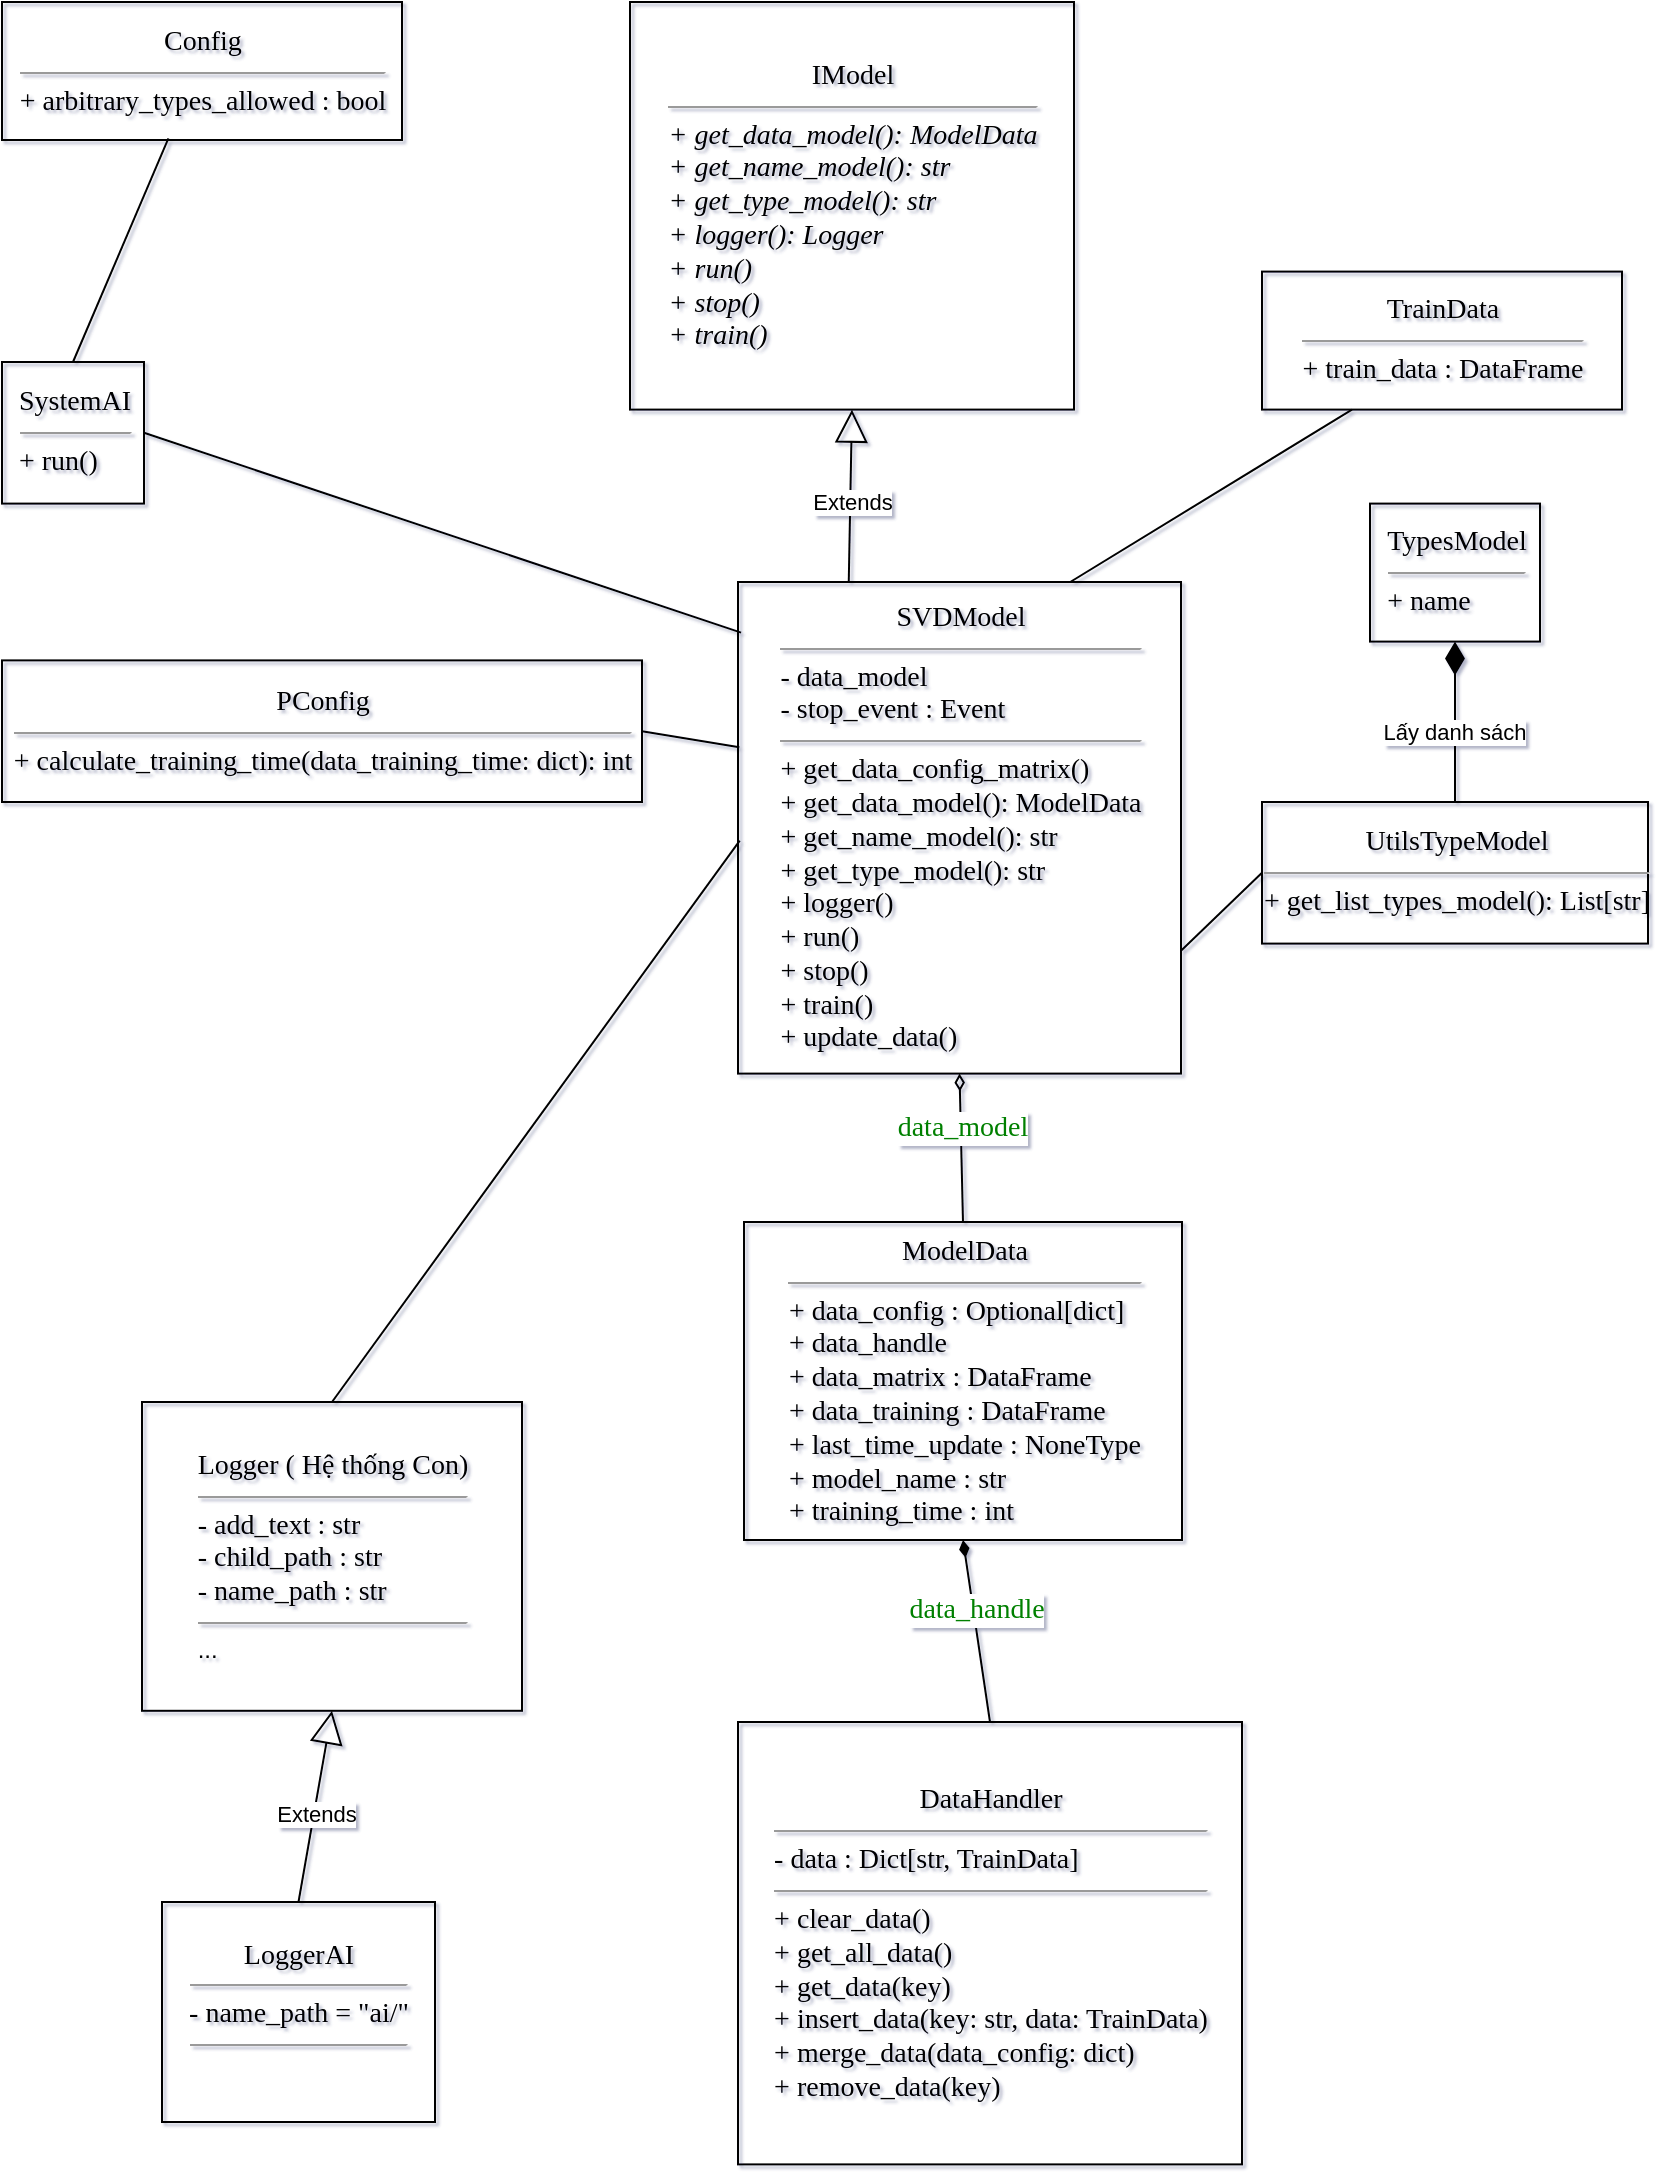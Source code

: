 <mxfile>
    <diagram id="DC99Lzol3jvFANDa86ud" name="Page-1">
        <mxGraphModel dx="890" dy="1800" grid="1" gridSize="10" guides="1" tooltips="1" connect="1" arrows="1" fold="1" page="1" pageScale="1" pageWidth="850" pageHeight="1100" math="0" shadow="1">
            <root>
                <mxCell id="0"/>
                <mxCell id="1" parent="0"/>
                <mxCell id="node1" value="&lt;font style=&quot;font-size: 14.0px;&quot; face=&quot;Times New Roman,serif&quot; color=&quot;#000000&quot;&gt;Config&lt;/font&gt;&lt;hr size=&quot;1&quot;&gt;&lt;div style=&quot;text-align: left;&quot;&gt;&lt;font style=&quot;font-size: 14.0px;&quot; face=&quot;Times New Roman,serif&quot; color=&quot;#000000&quot;&gt;+ arbitrary_types_allowed : bool&lt;/font&gt;&lt;/div&gt;" style="verticalAlign=middle;html=1;rounded=0;labelBackgroundColor=none;strokeColor=black;fillColor=none;strokeWidth=1;dashed=0;" parent="1" vertex="1">
                    <mxGeometry y="-1100" width="200" height="69" as="geometry"/>
                </mxCell>
                <mxCell id="node2" value="&lt;font style=&quot;font-size: 14.0px;&quot; face=&quot;Times New Roman,serif&quot; color=&quot;#000000&quot;&gt;DataHandler&lt;/font&gt;&lt;hr size=&quot;1&quot;&gt;&lt;div style=&quot;text-align: left;&quot;&gt;&lt;font style=&quot;font-size: 14.0px;&quot; face=&quot;Times New Roman,serif&quot; color=&quot;#000000&quot;&gt;- data : Dict[str, TrainData]&lt;/font&gt;&lt;/div&gt;&lt;hr size=&quot;1&quot;&gt;&lt;div&gt;&lt;div style=&quot;text-align: left;&quot;&gt;&lt;span style=&quot;font-size: 14px; font-family: &amp;quot;Times New Roman&amp;quot;, serif; background-color: initial;&quot;&gt;+ clear_data()&lt;/span&gt;&lt;/div&gt;&lt;font style=&quot;font-size: 14.0px;&quot; face=&quot;Times New Roman,serif&quot; color=&quot;#000000&quot;&gt;&lt;div style=&quot;text-align: left;&quot;&gt;&lt;span style=&quot;background-color: initial;&quot;&gt;+&lt;/span&gt;&lt;span style=&quot;background-color: initial;&quot;&gt;&amp;nbsp;&lt;/span&gt;&lt;span style=&quot;background-color: initial;&quot;&gt;get_all_data()&lt;/span&gt;&lt;/div&gt;&lt;/font&gt;&lt;font style=&quot;font-size: 14.0px;&quot; face=&quot;Times New Roman,serif&quot; color=&quot;#000000&quot;&gt;&lt;div style=&quot;text-align: left;&quot;&gt;&lt;span style=&quot;background-color: initial;&quot;&gt;+&lt;/span&gt;&lt;span style=&quot;background-color: initial;&quot;&gt;&amp;nbsp;&lt;/span&gt;&lt;span style=&quot;background-color: initial;&quot;&gt;get_data(key)&lt;/span&gt;&lt;/div&gt;&lt;/font&gt;&lt;font style=&quot;font-size: 14.0px;&quot; face=&quot;Times New Roman,serif&quot; color=&quot;#000000&quot;&gt;&lt;div style=&quot;text-align: left;&quot;&gt;&lt;span style=&quot;background-color: initial;&quot;&gt;+&lt;/span&gt;&lt;span style=&quot;background-color: initial;&quot;&gt;&amp;nbsp;&lt;/span&gt;&lt;span style=&quot;background-color: initial;&quot;&gt;insert_data(key: str, data: TrainData)&lt;/span&gt;&lt;/div&gt;&lt;/font&gt;&lt;font style=&quot;font-size: 14.0px;&quot; face=&quot;Times New Roman,serif&quot; color=&quot;#000000&quot;&gt;&lt;div style=&quot;text-align: left;&quot;&gt;&lt;span style=&quot;background-color: initial;&quot;&gt;+&lt;/span&gt;&lt;span style=&quot;background-color: initial;&quot;&gt;&amp;nbsp;&lt;/span&gt;&lt;span style=&quot;background-color: initial;&quot;&gt;merge_data(data_config: dict)&lt;/span&gt;&lt;/div&gt;&lt;/font&gt;&lt;font style=&quot;font-size: 14.0px;&quot; face=&quot;Times New Roman,serif&quot; color=&quot;#000000&quot;&gt;&lt;div style=&quot;text-align: left;&quot;&gt;&lt;span style=&quot;background-color: initial;&quot;&gt;+&lt;/span&gt;&lt;span style=&quot;background-color: initial;&quot;&gt;&amp;nbsp;&lt;/span&gt;&lt;span style=&quot;background-color: initial;&quot;&gt;remove_data(key)&lt;/span&gt;&lt;/div&gt;&lt;/font&gt;&lt;/div&gt;" style="verticalAlign=middle;html=1;rounded=0;labelBackgroundColor=none;strokeColor=black;fillColor=none;strokeWidth=1;dashed=0;" parent="1" vertex="1">
                    <mxGeometry x="368" y="-240" width="252" height="221.2" as="geometry"/>
                </mxCell>
                <mxCell id="node3" value="&lt;font style=&quot;font-size: 14.0px;&quot; face=&quot;Times New Roman,serif&quot; color=&quot;#000000&quot;&gt;ModelData&lt;/font&gt;&lt;hr size=&quot;1&quot;&gt;&lt;div&gt;&lt;div style=&quot;text-align: left;&quot;&gt;&lt;span style=&quot;font-family: &amp;quot;Times New Roman&amp;quot;, serif; font-size: 14px; background-color: initial;&quot;&gt;+&lt;/span&gt;&lt;span style=&quot;font-family: &amp;quot;Times New Roman&amp;quot;, serif; font-size: 14px; background-color: initial;&quot;&gt;&amp;nbsp;&lt;/span&gt;&lt;span style=&quot;font-size: 14px; font-family: &amp;quot;Times New Roman&amp;quot;, serif; background-color: initial;&quot;&gt;data_config : Optional[dict]&lt;/span&gt;&lt;/div&gt;&lt;font style=&quot;font-size: 14.0px;&quot; face=&quot;Times New Roman,serif&quot; color=&quot;#000000&quot;&gt;&lt;div style=&quot;text-align: left;&quot;&gt;&lt;span style=&quot;background-color: initial;&quot;&gt;+&lt;/span&gt;&lt;span style=&quot;background-color: initial;&quot;&gt;&amp;nbsp;&lt;/span&gt;&lt;span style=&quot;background-color: initial;&quot;&gt;data_handle&lt;/span&gt;&lt;/div&gt;&lt;/font&gt;&lt;font style=&quot;font-size: 14.0px;&quot; face=&quot;Times New Roman,serif&quot; color=&quot;#000000&quot;&gt;&lt;div style=&quot;text-align: left;&quot;&gt;&lt;span style=&quot;background-color: initial;&quot;&gt;+&lt;/span&gt;&lt;span style=&quot;background-color: initial;&quot;&gt;&amp;nbsp;&lt;/span&gt;&lt;span style=&quot;background-color: initial;&quot;&gt;data_matrix : DataFrame&lt;/span&gt;&lt;/div&gt;&lt;/font&gt;&lt;font style=&quot;font-size: 14.0px;&quot; face=&quot;Times New Roman,serif&quot; color=&quot;#000000&quot;&gt;&lt;div style=&quot;text-align: left;&quot;&gt;&lt;span style=&quot;background-color: initial;&quot;&gt;+&lt;/span&gt;&lt;span style=&quot;background-color: initial;&quot;&gt;&amp;nbsp;&lt;/span&gt;&lt;span style=&quot;background-color: initial;&quot;&gt;data_training : DataFrame&lt;/span&gt;&lt;/div&gt;&lt;/font&gt;&lt;font style=&quot;font-size: 14.0px;&quot; face=&quot;Times New Roman,serif&quot; color=&quot;#000000&quot;&gt;&lt;div style=&quot;text-align: left;&quot;&gt;&lt;span style=&quot;background-color: initial;&quot;&gt;+&lt;/span&gt;&lt;span style=&quot;background-color: initial;&quot;&gt;&amp;nbsp;&lt;/span&gt;&lt;span style=&quot;background-color: initial;&quot;&gt;last_time_update : NoneType&lt;/span&gt;&lt;/div&gt;&lt;/font&gt;&lt;font style=&quot;font-size: 14.0px;&quot; face=&quot;Times New Roman,serif&quot; color=&quot;#000000&quot;&gt;&lt;div style=&quot;text-align: left;&quot;&gt;&lt;span style=&quot;background-color: initial;&quot;&gt;+&lt;/span&gt;&lt;span style=&quot;background-color: initial;&quot;&gt;&amp;nbsp;&lt;/span&gt;&lt;span style=&quot;background-color: initial;&quot;&gt;model_name : str&lt;/span&gt;&lt;/div&gt;&lt;/font&gt;&lt;font style=&quot;font-size: 14.0px;&quot; face=&quot;Times New Roman,serif&quot; color=&quot;#000000&quot;&gt;&lt;div style=&quot;text-align: left;&quot;&gt;&lt;span style=&quot;background-color: initial;&quot;&gt;+&lt;/span&gt;&lt;span style=&quot;background-color: initial;&quot;&gt;&amp;nbsp;&lt;/span&gt;&lt;span style=&quot;background-color: initial;&quot;&gt;training_time : int&lt;/span&gt;&lt;/div&gt;&lt;/font&gt;&lt;/div&gt;" style="verticalAlign=middle;html=1;rounded=0;labelBackgroundColor=none;strokeColor=black;fillColor=none;strokeWidth=1;dashed=0;" parent="1" vertex="1">
                    <mxGeometry x="371" y="-490.0" width="219" height="159" as="geometry"/>
                </mxCell>
                <mxCell id="node6" value="&lt;font style=&quot;font-size: 14.0px;&quot; face=&quot;Times New Roman,serif&quot; color=&quot;#000000&quot;&gt;SVDModel&lt;/font&gt;&lt;hr size=&quot;1&quot;&gt;&lt;div&gt;&lt;div style=&quot;text-align: left;&quot;&gt;&lt;span style=&quot;font-size: 14px; font-family: &amp;quot;Times New Roman&amp;quot;, serif; background-color: initial;&quot;&gt;- data_model&lt;/span&gt;&lt;/div&gt;&lt;font style=&quot;font-size: 14.0px;&quot; face=&quot;Times New Roman,serif&quot; color=&quot;#000000&quot;&gt;&lt;div style=&quot;text-align: left;&quot;&gt;&lt;span style=&quot;background-color: initial;&quot;&gt;- stop_event : Event&lt;/span&gt;&lt;/div&gt;&lt;/font&gt;&lt;/div&gt;&lt;hr size=&quot;1&quot;&gt;&lt;div&gt;&lt;div style=&quot;text-align: left;&quot;&gt;&lt;span style=&quot;font-size: 14px; font-family: &amp;quot;Times New Roman&amp;quot;, serif; background-color: initial;&quot;&gt;+ get_data_config_matrix()&lt;/span&gt;&lt;/div&gt;&lt;font style=&quot;font-size: 14.0px;&quot; face=&quot;Times New Roman,serif&quot; color=&quot;#000000&quot;&gt;&lt;div style=&quot;text-align: left;&quot;&gt;&lt;span style=&quot;background-color: initial;&quot;&gt;+&lt;/span&gt;&lt;span style=&quot;background-color: initial;&quot;&gt;&amp;nbsp;&lt;/span&gt;&lt;span style=&quot;background-color: initial;&quot;&gt;get_data_model(): ModelData&lt;/span&gt;&lt;/div&gt;&lt;/font&gt;&lt;font style=&quot;font-size: 14.0px;&quot; face=&quot;Times New Roman,serif&quot; color=&quot;#000000&quot;&gt;&lt;div style=&quot;text-align: left;&quot;&gt;&lt;span style=&quot;background-color: initial;&quot;&gt;+&lt;/span&gt;&lt;span style=&quot;background-color: initial;&quot;&gt;&amp;nbsp;&lt;/span&gt;&lt;span style=&quot;background-color: initial;&quot;&gt;get_name_model(): str&lt;/span&gt;&lt;/div&gt;&lt;/font&gt;&lt;font style=&quot;font-size: 14.0px;&quot; face=&quot;Times New Roman,serif&quot; color=&quot;#000000&quot;&gt;&lt;div style=&quot;text-align: left;&quot;&gt;&lt;span style=&quot;background-color: initial;&quot;&gt;+&lt;/span&gt;&lt;span style=&quot;background-color: initial;&quot;&gt;&amp;nbsp;&lt;/span&gt;&lt;span style=&quot;background-color: initial;&quot;&gt;get_type_model(): str&lt;/span&gt;&lt;/div&gt;&lt;/font&gt;&lt;font style=&quot;font-size: 14.0px;&quot; face=&quot;Times New Roman,serif&quot; color=&quot;#000000&quot;&gt;&lt;div style=&quot;text-align: left;&quot;&gt;&lt;span style=&quot;background-color: initial;&quot;&gt;+&lt;/span&gt;&lt;span style=&quot;background-color: initial;&quot;&gt;&amp;nbsp;&lt;/span&gt;&lt;span style=&quot;background-color: initial;&quot;&gt;logger()&lt;/span&gt;&lt;/div&gt;&lt;/font&gt;&lt;font style=&quot;font-size: 14.0px;&quot; face=&quot;Times New Roman,serif&quot; color=&quot;#000000&quot;&gt;&lt;div style=&quot;text-align: left;&quot;&gt;&lt;span style=&quot;background-color: initial;&quot;&gt;+&lt;/span&gt;&lt;span style=&quot;background-color: initial;&quot;&gt;&amp;nbsp;&lt;/span&gt;&lt;span style=&quot;background-color: initial;&quot;&gt;run()&lt;/span&gt;&lt;/div&gt;&lt;/font&gt;&lt;font style=&quot;font-size: 14.0px;&quot; face=&quot;Times New Roman,serif&quot; color=&quot;#000000&quot;&gt;&lt;div style=&quot;text-align: left;&quot;&gt;&lt;span style=&quot;background-color: initial;&quot;&gt;+&lt;/span&gt;&lt;span style=&quot;background-color: initial;&quot;&gt;&amp;nbsp;&lt;/span&gt;&lt;span style=&quot;background-color: initial;&quot;&gt;stop()&lt;/span&gt;&lt;/div&gt;&lt;/font&gt;&lt;font style=&quot;font-size: 14.0px;&quot; face=&quot;Times New Roman,serif&quot; color=&quot;#000000&quot;&gt;&lt;div style=&quot;text-align: left;&quot;&gt;&lt;span style=&quot;background-color: initial;&quot;&gt;+&lt;/span&gt;&lt;span style=&quot;background-color: initial;&quot;&gt;&amp;nbsp;&lt;/span&gt;&lt;span style=&quot;background-color: initial;&quot;&gt;train()&lt;/span&gt;&lt;/div&gt;&lt;/font&gt;&lt;font style=&quot;font-size: 14.0px;&quot; face=&quot;Times New Roman,serif&quot; color=&quot;#000000&quot;&gt;&lt;div style=&quot;text-align: left;&quot;&gt;&lt;span style=&quot;background-color: initial;&quot;&gt;+&lt;/span&gt;&lt;span style=&quot;background-color: initial;&quot;&gt;&amp;nbsp;&lt;/span&gt;&lt;span style=&quot;background-color: initial;&quot;&gt;update_data()&lt;/span&gt;&lt;/div&gt;&lt;/font&gt;&lt;/div&gt;" style="verticalAlign=middle;html=1;rounded=0;labelBackgroundColor=none;strokeColor=black;fillColor=none;strokeWidth=1;dashed=0;" parent="1" vertex="1">
                    <mxGeometry x="368" y="-810" width="221.5" height="245.8" as="geometry"/>
                </mxCell>
                <mxCell id="node4" value="&lt;font style=&quot;font-size: 14.0px;&quot; face=&quot;Times New Roman,serif&quot; color=&quot;#000000&quot;&gt;IModel&lt;/font&gt;&lt;hr size=&quot;1&quot;&gt;&lt;div&gt;&lt;div style=&quot;text-align: left;&quot;&gt;&lt;i style=&quot;background-color: initial;&quot;&gt;&lt;font style=&quot;font-size: 14.0px;&quot; face=&quot;Times New Roman,serif&quot; color=&quot;#000000&quot;&gt;+ get_data_model(): ModelData&lt;/font&gt;&lt;/i&gt;&lt;/div&gt;&lt;i&gt;&lt;div style=&quot;text-align: left;&quot;&gt;&lt;i style=&quot;background-color: initial;&quot;&gt;&lt;font style=&quot;font-size: 14.0px;&quot; face=&quot;Times New Roman,serif&quot; color=&quot;#000000&quot;&gt;+ get_name_model(): str&lt;/font&gt;&lt;/i&gt;&lt;/div&gt;&lt;font style=&quot;font-size: 14.0px;&quot; face=&quot;Times New Roman,serif&quot; color=&quot;#000000&quot;&gt;&lt;div style=&quot;text-align: left;&quot;&gt;&lt;i style=&quot;background-color: initial; font-family: Helvetica; font-size: 12px;&quot;&gt;&lt;font style=&quot;font-size: 14.0px;&quot; face=&quot;Times New Roman,serif&quot; color=&quot;#000000&quot;&gt;+ get_type_model(): str&lt;/font&gt;&lt;/i&gt;&lt;/div&gt;&lt;div style=&quot;text-align: left;&quot;&gt;&lt;i style=&quot;background-color: initial; font-family: Helvetica; font-size: 12px;&quot;&gt;&lt;font style=&quot;font-size: 14.0px;&quot; face=&quot;Times New Roman,serif&quot; color=&quot;#000000&quot;&gt;+ logger(): Logger&lt;/font&gt;&lt;/i&gt;&lt;/div&gt;&lt;div style=&quot;text-align: left;&quot;&gt;&lt;i style=&quot;background-color: initial; font-family: Helvetica; font-size: 12px;&quot;&gt;&lt;font style=&quot;font-size: 14.0px;&quot; face=&quot;Times New Roman,serif&quot; color=&quot;#000000&quot;&gt;+ run()&lt;/font&gt;&lt;/i&gt;&lt;/div&gt;&lt;div style=&quot;text-align: left;&quot;&gt;&lt;i style=&quot;background-color: initial; font-family: Helvetica; font-size: 12px;&quot;&gt;&lt;font style=&quot;font-size: 14.0px;&quot; face=&quot;Times New Roman,serif&quot; color=&quot;#000000&quot;&gt;+ stop()&lt;/font&gt;&lt;/i&gt;&lt;/div&gt;&lt;div style=&quot;text-align: left;&quot;&gt;&lt;i style=&quot;background-color: initial; font-family: Helvetica; font-size: 12px;&quot;&gt;&lt;font style=&quot;font-size: 14.0px;&quot; face=&quot;Times New Roman,serif&quot; color=&quot;#000000&quot;&gt;+ train()&lt;/font&gt;&lt;/i&gt;&lt;/div&gt;&lt;/font&gt;&lt;/i&gt;&lt;/div&gt;" style="verticalAlign=middle;html=1;rounded=0;labelBackgroundColor=none;strokeColor=black;fillColor=none;strokeWidth=1;dashed=0;" parent="1" vertex="1">
                    <mxGeometry x="314" y="-1100" width="222" height="203.8" as="geometry"/>
                </mxCell>
                <mxCell id="UoMvkSKhqdCeeLbVRttD-3" style="edgeStyle=none;curved=1;rounded=0;orthogonalLoop=1;jettySize=auto;html=1;exitX=0.5;exitY=0;exitDx=0;exitDy=0;entryX=0.5;entryY=1;entryDx=0;entryDy=0;fontFamily=Architects Daughter;fontSource=https%3A%2F%2Ffonts.googleapis.com%2Fcss%3Ffamily%3DArchitects%2BDaughter;fontSize=16;startSize=14;endArrow=block;endSize=14;sourcePerimeterSpacing=8;targetPerimeterSpacing=8;endFill=0;" parent="1" source="node5" target="UoMvkSKhqdCeeLbVRttD-1" edge="1">
                    <mxGeometry relative="1" as="geometry"/>
                </mxCell>
                <mxCell id="UoMvkSKhqdCeeLbVRttD-4" value="&lt;font face=&quot;Helvetica&quot;&gt;Extends&lt;/font&gt;" style="edgeLabel;html=1;align=center;verticalAlign=middle;resizable=0;points=[];fontSize=11;fontFamily=Architects Daughter;fontSource=https%3A%2F%2Ffonts.googleapis.com%2Fcss%3Ffamily%3DArchitects%2BDaughter;" parent="UoMvkSKhqdCeeLbVRttD-3" vertex="1" connectable="0">
                    <mxGeometry x="-0.074" y="-1" relative="1" as="geometry">
                        <mxPoint as="offset"/>
                    </mxGeometry>
                </mxCell>
                <mxCell id="node5" value="&lt;font style=&quot;font-size: 14.0px;&quot; face=&quot;Times New Roman,serif&quot; color=&quot;#000000&quot;&gt;LoggerAI&lt;/font&gt;&lt;hr size=&quot;1&quot;&gt;&lt;div style=&quot;text-align: left;&quot;&gt;&lt;font style=&quot;font-size: 14.0px;&quot; face=&quot;Times New Roman,serif&quot; color=&quot;#000000&quot;&gt;- name_path = &quot;ai/&quot;&lt;/font&gt;&lt;/div&gt;&lt;div style=&quot;text-align: left;&quot;&gt;&lt;hr style=&quot;border-color: var(--border-color);&quot; size=&quot;1&quot;&gt;&lt;div style=&quot;border-color: var(--border-color);&quot;&gt;&lt;br&gt;&lt;/div&gt;&lt;/div&gt;" style="verticalAlign=middle;html=1;rounded=0;labelBackgroundColor=none;strokeColor=black;fillColor=none;strokeWidth=1;dashed=0;" parent="1" vertex="1">
                    <mxGeometry x="80" y="-150" width="136.5" height="110" as="geometry"/>
                </mxCell>
                <mxCell id="10" style="edgeStyle=none;curved=1;rounded=0;orthogonalLoop=1;jettySize=auto;html=1;exitX=1;exitY=0.5;exitDx=0;exitDy=0;entryX=0.003;entryY=0.336;entryDx=0;entryDy=0;entryPerimeter=0;endArrow=none;endFill=0;startSize=14;endSize=14;sourcePerimeterSpacing=8;targetPerimeterSpacing=8;" parent="1" source="node7" target="node6" edge="1">
                    <mxGeometry relative="1" as="geometry"/>
                </mxCell>
                <mxCell id="node7" value="&lt;font style=&quot;font-size: 14.0px;&quot; face=&quot;Times New Roman,serif&quot; color=&quot;#000000&quot;&gt;PConfig&lt;/font&gt;&lt;hr size=&quot;1&quot;&gt;&lt;div&gt;&lt;font style=&quot;font-size: 14.0px;&quot; face=&quot;Times New Roman,serif&quot; color=&quot;#000000&quot;&gt;+ calculate_training_time(data_training_time: dict): int&lt;/font&gt;&lt;/div&gt;" style="verticalAlign=middle;html=1;rounded=0;labelBackgroundColor=none;strokeColor=black;fillColor=none;strokeWidth=1;dashed=0;" parent="1" vertex="1">
                    <mxGeometry y="-770.8" width="320" height="70.8" as="geometry"/>
                </mxCell>
                <mxCell id="3" style="edgeStyle=none;curved=1;rounded=0;orthogonalLoop=1;jettySize=auto;html=1;exitX=1;exitY=0.5;exitDx=0;exitDy=0;entryX=0.007;entryY=0.103;entryDx=0;entryDy=0;entryPerimeter=0;endArrow=none;endFill=0;startSize=14;endSize=14;sourcePerimeterSpacing=8;targetPerimeterSpacing=8;" parent="1" source="node8" target="node6" edge="1">
                    <mxGeometry relative="1" as="geometry"/>
                </mxCell>
                <mxCell id="13" style="edgeStyle=none;curved=1;rounded=0;orthogonalLoop=1;jettySize=auto;html=1;exitX=0.5;exitY=0;exitDx=0;exitDy=0;entryX=0.416;entryY=0.989;entryDx=0;entryDy=0;entryPerimeter=0;endArrow=none;endFill=0;startSize=14;endSize=14;sourcePerimeterSpacing=8;targetPerimeterSpacing=8;" parent="1" source="node8" target="node1" edge="1">
                    <mxGeometry relative="1" as="geometry"/>
                </mxCell>
                <mxCell id="node8" value="&lt;font style=&quot;font-size: 14.0px;&quot; face=&quot;Times New Roman,serif&quot; color=&quot;#000000&quot;&gt;SystemAI&lt;/font&gt;&lt;hr size=&quot;1&quot;&gt;&lt;div style=&quot;text-align: left;&quot;&gt;&lt;font style=&quot;font-size: 14.0px;&quot; face=&quot;Times New Roman,serif&quot; color=&quot;#000000&quot;&gt;+ run()&lt;/font&gt;&lt;/div&gt;" style="verticalAlign=middle;html=1;rounded=0;labelBackgroundColor=none;strokeColor=black;fillColor=none;strokeWidth=1;dashed=0;" parent="1" vertex="1">
                    <mxGeometry y="-920.0" width="71" height="70.8" as="geometry"/>
                </mxCell>
                <mxCell id="9" style="edgeStyle=none;curved=1;rounded=0;orthogonalLoop=1;jettySize=auto;html=1;exitX=0.25;exitY=1;exitDx=0;exitDy=0;entryX=0.75;entryY=0;entryDx=0;entryDy=0;endArrow=none;endFill=0;startSize=14;endSize=14;sourcePerimeterSpacing=8;targetPerimeterSpacing=8;" parent="1" source="node9" target="node6" edge="1">
                    <mxGeometry relative="1" as="geometry"/>
                </mxCell>
                <mxCell id="node9" value="&lt;font style=&quot;font-size: 14.0px;&quot; face=&quot;Times New Roman,serif&quot; color=&quot;#000000&quot;&gt;TrainData&lt;/font&gt;&lt;hr size=&quot;1&quot;&gt;&lt;span style=&quot;font-family: &amp;quot;Times New Roman&amp;quot;, serif; font-size: 14px; text-align: left;&quot;&gt;+&amp;nbsp;&lt;/span&gt;&lt;span style=&quot;font-size: 14px; font-family: &amp;quot;Times New Roman&amp;quot;, serif; text-align: left; background-color: initial;&quot;&gt;train_data : DataFrame&lt;/span&gt;&lt;span style=&quot;font-family: &amp;quot;Times New Roman&amp;quot;, serif; font-size: 14px; text-align: left;&quot;&gt;&lt;br&gt;&lt;/span&gt;" style="verticalAlign=middle;html=1;rounded=0;labelBackgroundColor=none;strokeColor=black;fillColor=none;strokeWidth=1;dashed=0;" parent="1" vertex="1">
                    <mxGeometry x="630" y="-965.2" width="180" height="69" as="geometry"/>
                </mxCell>
                <mxCell id="node10" value="&lt;font style=&quot;font-size: 14.0px;&quot; face=&quot;Times New Roman,serif&quot; color=&quot;#000000&quot;&gt;TypesModel&lt;/font&gt;&lt;hr size=&quot;1&quot;&gt;&lt;div style=&quot;text-align: left;&quot;&gt;&lt;font style=&quot;font-size: 14.0px;&quot; face=&quot;Times New Roman,serif&quot; color=&quot;#000000&quot;&gt;+ name&lt;/font&gt;&lt;/div&gt;" style="verticalAlign=middle;html=1;rounded=0;labelBackgroundColor=none;strokeColor=black;fillColor=none;strokeWidth=1;dashed=0;" parent="1" vertex="1">
                    <mxGeometry x="684" y="-849.2" width="85" height="69" as="geometry"/>
                </mxCell>
                <mxCell id="7" style="edgeStyle=none;curved=1;rounded=0;orthogonalLoop=1;jettySize=auto;html=1;exitX=0.5;exitY=0;exitDx=0;exitDy=0;entryX=0.5;entryY=1;entryDx=0;entryDy=0;endArrow=diamondThin;endFill=1;startSize=14;endSize=14;sourcePerimeterSpacing=8;targetPerimeterSpacing=8;" parent="1" source="node11" target="node10" edge="1">
                    <mxGeometry relative="1" as="geometry"/>
                </mxCell>
                <mxCell id="8" value="Lấy danh sách" style="edgeLabel;html=1;align=center;verticalAlign=middle;resizable=0;points=[];" parent="7" vertex="1" connectable="0">
                    <mxGeometry x="-0.127" y="1" relative="1" as="geometry">
                        <mxPoint as="offset"/>
                    </mxGeometry>
                </mxCell>
                <mxCell id="11" style="edgeStyle=none;curved=1;rounded=0;orthogonalLoop=1;jettySize=auto;html=1;exitX=0;exitY=0.5;exitDx=0;exitDy=0;entryX=1;entryY=0.75;entryDx=0;entryDy=0;endArrow=none;endFill=0;startSize=14;endSize=14;sourcePerimeterSpacing=8;targetPerimeterSpacing=8;" parent="1" source="node11" target="node6" edge="1">
                    <mxGeometry relative="1" as="geometry"/>
                </mxCell>
                <mxCell id="node11" value="&lt;font style=&quot;font-size: 14.0px;&quot; face=&quot;Times New Roman,serif&quot; color=&quot;#000000&quot;&gt;UtilsTypeModel&lt;/font&gt;&lt;hr size=&quot;1&quot;&gt;&lt;div style=&quot;text-align: left;&quot;&gt;&lt;font style=&quot;font-size: 14.0px;&quot; face=&quot;Times New Roman,serif&quot; color=&quot;#000000&quot;&gt;+ get_list_types_model(): List[str]&lt;/font&gt;&lt;/div&gt;" style="verticalAlign=middle;html=1;rounded=0;labelBackgroundColor=none;strokeColor=black;fillColor=none;strokeWidth=1;dashed=0;" parent="1" vertex="1">
                    <mxGeometry x="630" y="-700" width="193" height="70.8" as="geometry"/>
                </mxCell>
                <mxCell id="edge1" style="html=1;endArrow=diamondThin;dashed=0;endFill=1;startArrow=none;startFill=0;fillColor=black;strokeColor=black;strokeWidth=1;rounded=0;exitX=0.5;exitY=0.0;entryX=0.5;entryY=1.0;" parent="1" source="node2" target="node3" edge="1">
                    <mxGeometry relative="1" as="geometry">
                        <mxPoint x="459.5" y="-331.24" as="sourcePoint"/>
                        <mxPoint x="459.5" y="-370.94" as="targetPoint"/>
                    </mxGeometry>
                </mxCell>
                <mxCell id="label_edge1" value="&lt;font style='font-size: 14.0px;' face='Times New Roman,serif' color='green'&gt;data_handle&lt;/font&gt;" style="edgeLabel;html=1;align=center;verticalAlign=bottom;resizable=0;points=[];" parent="edge1" vertex="1" connectable="0">
                    <mxGeometry relative="1" as="geometry"/>
                </mxCell>
                <mxCell id="edge2" style="html=1;endArrow=diamondThin;dashed=0;endFill=0;startArrow=none;startFill=0;fillColor=black;strokeColor=black;strokeWidth=1;rounded=0;exitX=0.5;exitY=0.0;entryX=0.5;entryY=1.0;" parent="1" source="node3" target="node6" edge="1">
                    <mxGeometry relative="1" as="geometry">
                        <mxPoint x="459.5" y="-542.4" as="sourcePoint"/>
                        <mxPoint x="459.5" y="-581.93" as="targetPoint"/>
                    </mxGeometry>
                </mxCell>
                <mxCell id="label_edge2" value="&lt;font style='font-size: 14.0px;' face='Times New Roman,serif' color='green'&gt;data_model&lt;/font&gt;" style="edgeLabel;html=1;align=center;verticalAlign=bottom;resizable=0;points=[];" parent="edge2" vertex="1" connectable="0">
                    <mxGeometry relative="1" as="geometry"/>
                </mxCell>
                <mxCell id="2" style="edgeStyle=none;curved=1;rounded=0;orthogonalLoop=1;jettySize=auto;html=1;exitX=0.5;exitY=0;exitDx=0;exitDy=0;entryX=0.004;entryY=0.526;entryDx=0;entryDy=0;entryPerimeter=0;endArrow=none;startSize=14;endSize=14;sourcePerimeterSpacing=8;targetPerimeterSpacing=8;endFill=0;" parent="1" source="UoMvkSKhqdCeeLbVRttD-1" target="node6" edge="1">
                    <mxGeometry relative="1" as="geometry"/>
                </mxCell>
                <mxCell id="UoMvkSKhqdCeeLbVRttD-1" value="&lt;font style=&quot;font-size: 14.0px;&quot; face=&quot;Times New Roman,serif&quot; color=&quot;#000000&quot;&gt;Logger ( Hệ thống Con)&lt;/font&gt;&lt;hr size=&quot;1&quot;&gt;&lt;div&gt;&lt;div style=&quot;text-align: left;&quot;&gt;&lt;span style=&quot;font-size: 14px; font-family: &amp;quot;Times New Roman&amp;quot;, serif; background-color: initial;&quot;&gt;- add_text : str&lt;/span&gt;&lt;/div&gt;&lt;font style=&quot;font-size: 14.0px;&quot; face=&quot;Times New Roman,serif&quot; color=&quot;#000000&quot;&gt;&lt;div style=&quot;text-align: left;&quot;&gt;&lt;span style=&quot;background-color: initial;&quot;&gt;- child_path : str&lt;/span&gt;&lt;/div&gt;&lt;div style=&quot;text-align: left;&quot;&gt;&lt;span style=&quot;background-color: initial;&quot;&gt;- name_path : str&lt;/span&gt;&lt;/div&gt;&lt;/font&gt;&lt;/div&gt;&lt;hr size=&quot;1&quot;&gt;&lt;div&gt;&lt;div style=&quot;text-align: left;&quot;&gt;...&lt;/div&gt;&lt;/div&gt;" style="verticalAlign=middle;html=1;rounded=0;labelBackgroundColor=none;strokeColor=black;fillColor=none;strokeWidth=1;dashed=0;" parent="1" vertex="1">
                    <mxGeometry x="70" y="-400" width="190" height="154.4" as="geometry"/>
                </mxCell>
                <mxCell id="5" style="edgeStyle=none;curved=1;rounded=0;orthogonalLoop=1;jettySize=auto;html=1;exitX=0.25;exitY=0;exitDx=0;exitDy=0;entryX=0.5;entryY=1;entryDx=0;entryDy=0;fontFamily=Architects Daughter;fontSource=https%3A%2F%2Ffonts.googleapis.com%2Fcss%3Ffamily%3DArchitects%2BDaughter;fontSize=16;startSize=14;endArrow=block;endSize=14;sourcePerimeterSpacing=8;targetPerimeterSpacing=8;endFill=0;" parent="1" source="node6" target="node4" edge="1">
                    <mxGeometry relative="1" as="geometry">
                        <mxPoint x="479.97" y="-714.0" as="sourcePoint"/>
                        <mxPoint x="479.97" y="-870.0" as="targetPoint"/>
                    </mxGeometry>
                </mxCell>
                <mxCell id="6" value="&lt;font face=&quot;Helvetica&quot;&gt;Extends&lt;/font&gt;" style="edgeLabel;html=1;align=center;verticalAlign=middle;resizable=0;points=[];fontSize=11;fontFamily=Architects Daughter;fontSource=https%3A%2F%2Ffonts.googleapis.com%2Fcss%3Ffamily%3DArchitects%2BDaughter;" parent="5" vertex="1" connectable="0">
                    <mxGeometry x="-0.074" y="-1" relative="1" as="geometry">
                        <mxPoint as="offset"/>
                    </mxGeometry>
                </mxCell>
            </root>
        </mxGraphModel>
    </diagram>
</mxfile>